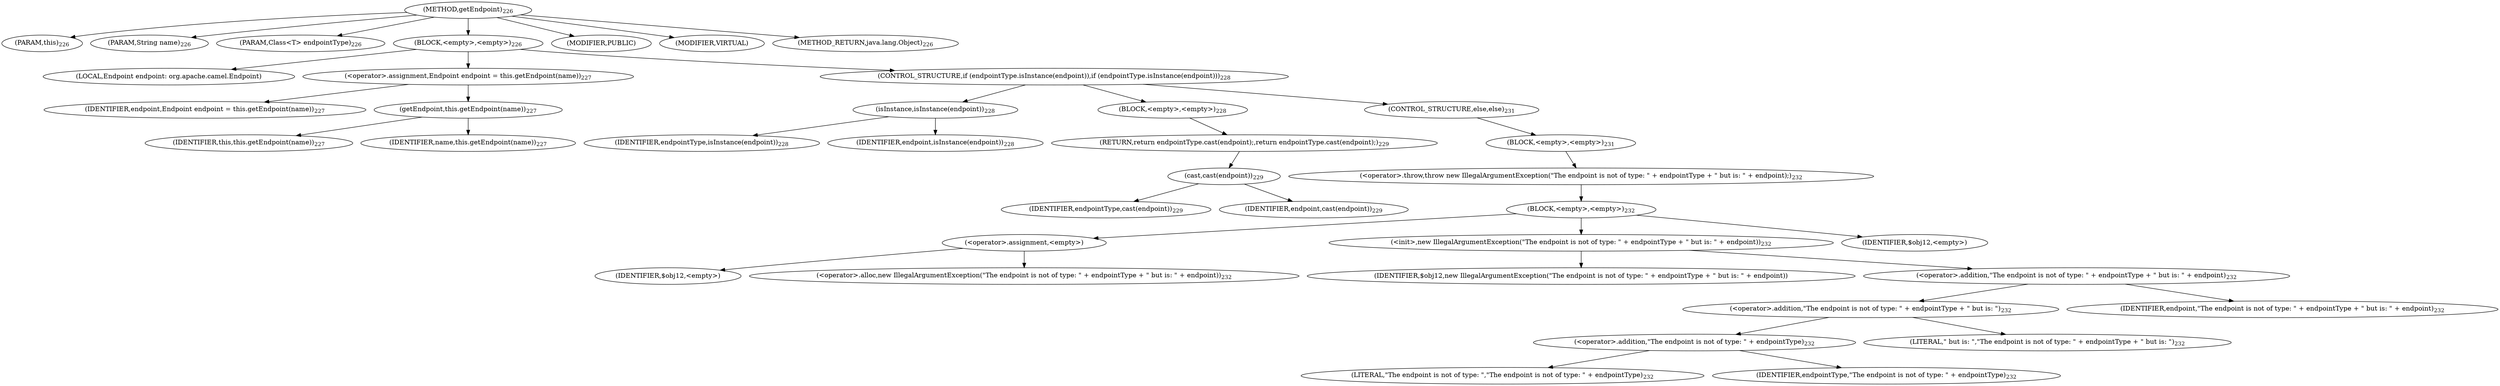 digraph "getEndpoint" {  
"556" [label = <(METHOD,getEndpoint)<SUB>226</SUB>> ]
"24" [label = <(PARAM,this)<SUB>226</SUB>> ]
"557" [label = <(PARAM,String name)<SUB>226</SUB>> ]
"558" [label = <(PARAM,Class&lt;T&gt; endpointType)<SUB>226</SUB>> ]
"559" [label = <(BLOCK,&lt;empty&gt;,&lt;empty&gt;)<SUB>226</SUB>> ]
"560" [label = <(LOCAL,Endpoint endpoint: org.apache.camel.Endpoint)> ]
"561" [label = <(&lt;operator&gt;.assignment,Endpoint endpoint = this.getEndpoint(name))<SUB>227</SUB>> ]
"562" [label = <(IDENTIFIER,endpoint,Endpoint endpoint = this.getEndpoint(name))<SUB>227</SUB>> ]
"563" [label = <(getEndpoint,this.getEndpoint(name))<SUB>227</SUB>> ]
"23" [label = <(IDENTIFIER,this,this.getEndpoint(name))<SUB>227</SUB>> ]
"564" [label = <(IDENTIFIER,name,this.getEndpoint(name))<SUB>227</SUB>> ]
"565" [label = <(CONTROL_STRUCTURE,if (endpointType.isInstance(endpoint)),if (endpointType.isInstance(endpoint)))<SUB>228</SUB>> ]
"566" [label = <(isInstance,isInstance(endpoint))<SUB>228</SUB>> ]
"567" [label = <(IDENTIFIER,endpointType,isInstance(endpoint))<SUB>228</SUB>> ]
"568" [label = <(IDENTIFIER,endpoint,isInstance(endpoint))<SUB>228</SUB>> ]
"569" [label = <(BLOCK,&lt;empty&gt;,&lt;empty&gt;)<SUB>228</SUB>> ]
"570" [label = <(RETURN,return endpointType.cast(endpoint);,return endpointType.cast(endpoint);)<SUB>229</SUB>> ]
"571" [label = <(cast,cast(endpoint))<SUB>229</SUB>> ]
"572" [label = <(IDENTIFIER,endpointType,cast(endpoint))<SUB>229</SUB>> ]
"573" [label = <(IDENTIFIER,endpoint,cast(endpoint))<SUB>229</SUB>> ]
"574" [label = <(CONTROL_STRUCTURE,else,else)<SUB>231</SUB>> ]
"575" [label = <(BLOCK,&lt;empty&gt;,&lt;empty&gt;)<SUB>231</SUB>> ]
"576" [label = <(&lt;operator&gt;.throw,throw new IllegalArgumentException(&quot;The endpoint is not of type: &quot; + endpointType + &quot; but is: &quot; + endpoint);)<SUB>232</SUB>> ]
"577" [label = <(BLOCK,&lt;empty&gt;,&lt;empty&gt;)<SUB>232</SUB>> ]
"578" [label = <(&lt;operator&gt;.assignment,&lt;empty&gt;)> ]
"579" [label = <(IDENTIFIER,$obj12,&lt;empty&gt;)> ]
"580" [label = <(&lt;operator&gt;.alloc,new IllegalArgumentException(&quot;The endpoint is not of type: &quot; + endpointType + &quot; but is: &quot; + endpoint))<SUB>232</SUB>> ]
"581" [label = <(&lt;init&gt;,new IllegalArgumentException(&quot;The endpoint is not of type: &quot; + endpointType + &quot; but is: &quot; + endpoint))<SUB>232</SUB>> ]
"582" [label = <(IDENTIFIER,$obj12,new IllegalArgumentException(&quot;The endpoint is not of type: &quot; + endpointType + &quot; but is: &quot; + endpoint))> ]
"583" [label = <(&lt;operator&gt;.addition,&quot;The endpoint is not of type: &quot; + endpointType + &quot; but is: &quot; + endpoint)<SUB>232</SUB>> ]
"584" [label = <(&lt;operator&gt;.addition,&quot;The endpoint is not of type: &quot; + endpointType + &quot; but is: &quot;)<SUB>232</SUB>> ]
"585" [label = <(&lt;operator&gt;.addition,&quot;The endpoint is not of type: &quot; + endpointType)<SUB>232</SUB>> ]
"586" [label = <(LITERAL,&quot;The endpoint is not of type: &quot;,&quot;The endpoint is not of type: &quot; + endpointType)<SUB>232</SUB>> ]
"587" [label = <(IDENTIFIER,endpointType,&quot;The endpoint is not of type: &quot; + endpointType)<SUB>232</SUB>> ]
"588" [label = <(LITERAL,&quot; but is: &quot;,&quot;The endpoint is not of type: &quot; + endpointType + &quot; but is: &quot;)<SUB>232</SUB>> ]
"589" [label = <(IDENTIFIER,endpoint,&quot;The endpoint is not of type: &quot; + endpointType + &quot; but is: &quot; + endpoint)<SUB>232</SUB>> ]
"590" [label = <(IDENTIFIER,$obj12,&lt;empty&gt;)> ]
"591" [label = <(MODIFIER,PUBLIC)> ]
"592" [label = <(MODIFIER,VIRTUAL)> ]
"593" [label = <(METHOD_RETURN,java.lang.Object)<SUB>226</SUB>> ]
  "556" -> "24" 
  "556" -> "557" 
  "556" -> "558" 
  "556" -> "559" 
  "556" -> "591" 
  "556" -> "592" 
  "556" -> "593" 
  "559" -> "560" 
  "559" -> "561" 
  "559" -> "565" 
  "561" -> "562" 
  "561" -> "563" 
  "563" -> "23" 
  "563" -> "564" 
  "565" -> "566" 
  "565" -> "569" 
  "565" -> "574" 
  "566" -> "567" 
  "566" -> "568" 
  "569" -> "570" 
  "570" -> "571" 
  "571" -> "572" 
  "571" -> "573" 
  "574" -> "575" 
  "575" -> "576" 
  "576" -> "577" 
  "577" -> "578" 
  "577" -> "581" 
  "577" -> "590" 
  "578" -> "579" 
  "578" -> "580" 
  "581" -> "582" 
  "581" -> "583" 
  "583" -> "584" 
  "583" -> "589" 
  "584" -> "585" 
  "584" -> "588" 
  "585" -> "586" 
  "585" -> "587" 
}
